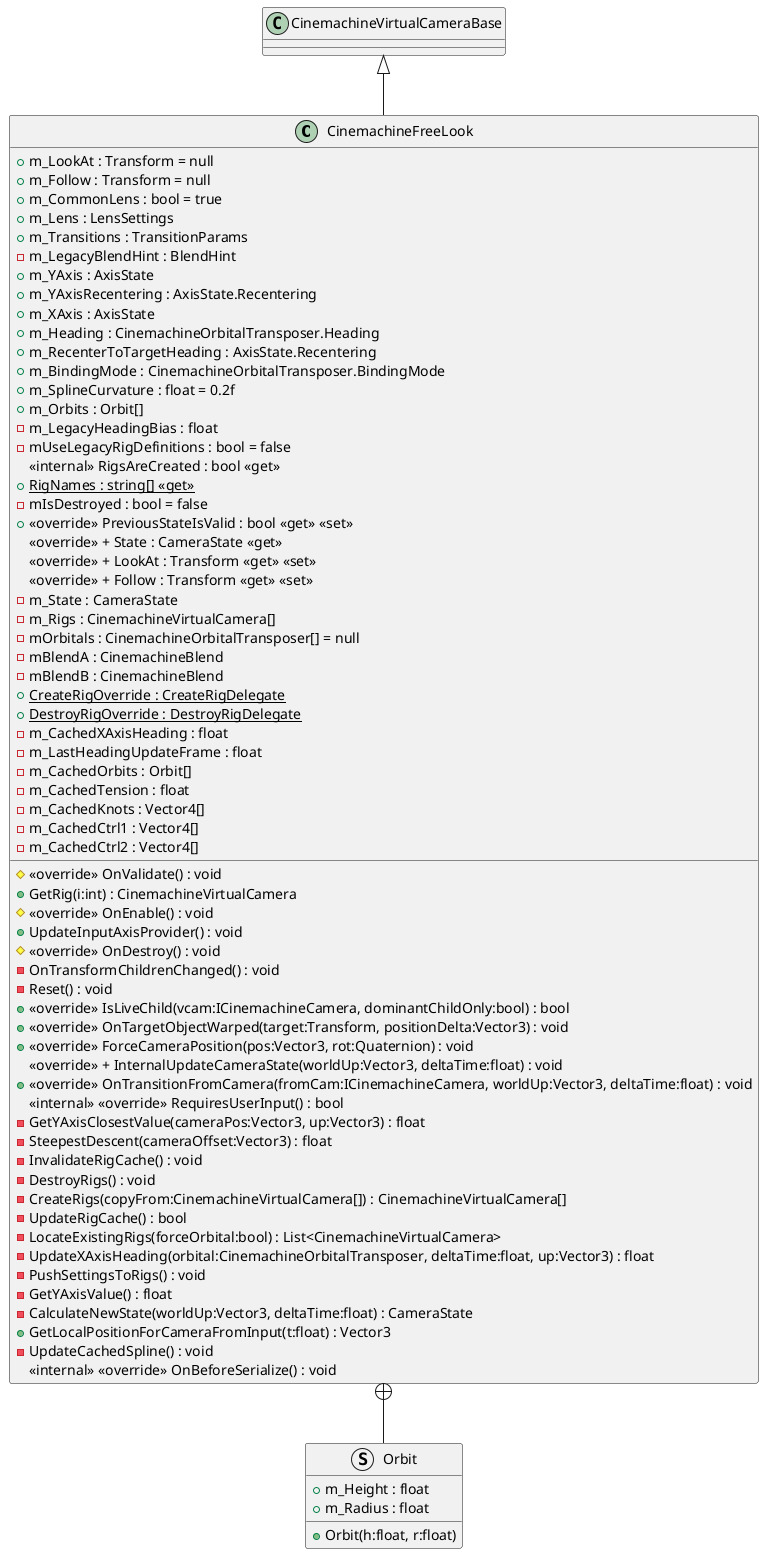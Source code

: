 @startuml
class CinemachineFreeLook {
    + m_LookAt : Transform = null
    + m_Follow : Transform = null
    + m_CommonLens : bool = true
    + m_Lens : LensSettings
    + m_Transitions : TransitionParams
    - m_LegacyBlendHint : BlendHint
    + m_YAxis : AxisState
    + m_YAxisRecentering : AxisState.Recentering
    + m_XAxis : AxisState
    + m_Heading : CinemachineOrbitalTransposer.Heading
    + m_RecenterToTargetHeading : AxisState.Recentering
    + m_BindingMode : CinemachineOrbitalTransposer.BindingMode
    + m_SplineCurvature : float = 0.2f
    + m_Orbits : Orbit[]
    - m_LegacyHeadingBias : float
    - mUseLegacyRigDefinitions : bool = false
    # <<override>> OnValidate() : void
    + GetRig(i:int) : CinemachineVirtualCamera
    <<internal>> RigsAreCreated : bool <<get>>
    + {static} RigNames : string[] <<get>>
    - mIsDestroyed : bool = false
    # <<override>> OnEnable() : void
    + UpdateInputAxisProvider() : void
    # <<override>> OnDestroy() : void
    - OnTransformChildrenChanged() : void
    - Reset() : void
    + <<override>> PreviousStateIsValid : bool <<get>> <<set>>
    <<override>> + State : CameraState <<get>>
    <<override>> + LookAt : Transform <<get>> <<set>>
    <<override>> + Follow : Transform <<get>> <<set>>
    + <<override>> IsLiveChild(vcam:ICinemachineCamera, dominantChildOnly:bool) : bool
    + <<override>> OnTargetObjectWarped(target:Transform, positionDelta:Vector3) : void
    + <<override>> ForceCameraPosition(pos:Vector3, rot:Quaternion) : void
    <<override>> + InternalUpdateCameraState(worldUp:Vector3, deltaTime:float) : void
    + <<override>> OnTransitionFromCamera(fromCam:ICinemachineCamera, worldUp:Vector3, deltaTime:float) : void
    <<internal>> <<override>> RequiresUserInput() : bool
    - GetYAxisClosestValue(cameraPos:Vector3, up:Vector3) : float
    - SteepestDescent(cameraOffset:Vector3) : float
    - m_State : CameraState
    - m_Rigs : CinemachineVirtualCamera[]
    - InvalidateRigCache() : void
    - mOrbitals : CinemachineOrbitalTransposer[] = null
    - mBlendA : CinemachineBlend
    - mBlendB : CinemachineBlend
    + {static} CreateRigOverride : CreateRigDelegate
    + {static} DestroyRigOverride : DestroyRigDelegate
    - DestroyRigs() : void
    - CreateRigs(copyFrom:CinemachineVirtualCamera[]) : CinemachineVirtualCamera[]
    - UpdateRigCache() : bool
    - LocateExistingRigs(forceOrbital:bool) : List<CinemachineVirtualCamera>
    - m_CachedXAxisHeading : float
    - m_LastHeadingUpdateFrame : float
    - UpdateXAxisHeading(orbital:CinemachineOrbitalTransposer, deltaTime:float, up:Vector3) : float
    - PushSettingsToRigs() : void
    - GetYAxisValue() : float
    - CalculateNewState(worldUp:Vector3, deltaTime:float) : CameraState
    + GetLocalPositionForCameraFromInput(t:float) : Vector3
    - m_CachedOrbits : Orbit[]
    - m_CachedTension : float
    - m_CachedKnots : Vector4[]
    - m_CachedCtrl1 : Vector4[]
    - m_CachedCtrl2 : Vector4[]
    - UpdateCachedSpline() : void
    <<internal>> <<override>> OnBeforeSerialize() : void
}
struct Orbit {
    + m_Height : float
    + m_Radius : float
    + Orbit(h:float, r:float)
}
CinemachineVirtualCameraBase <|-- CinemachineFreeLook
CinemachineFreeLook +-- Orbit
@enduml
